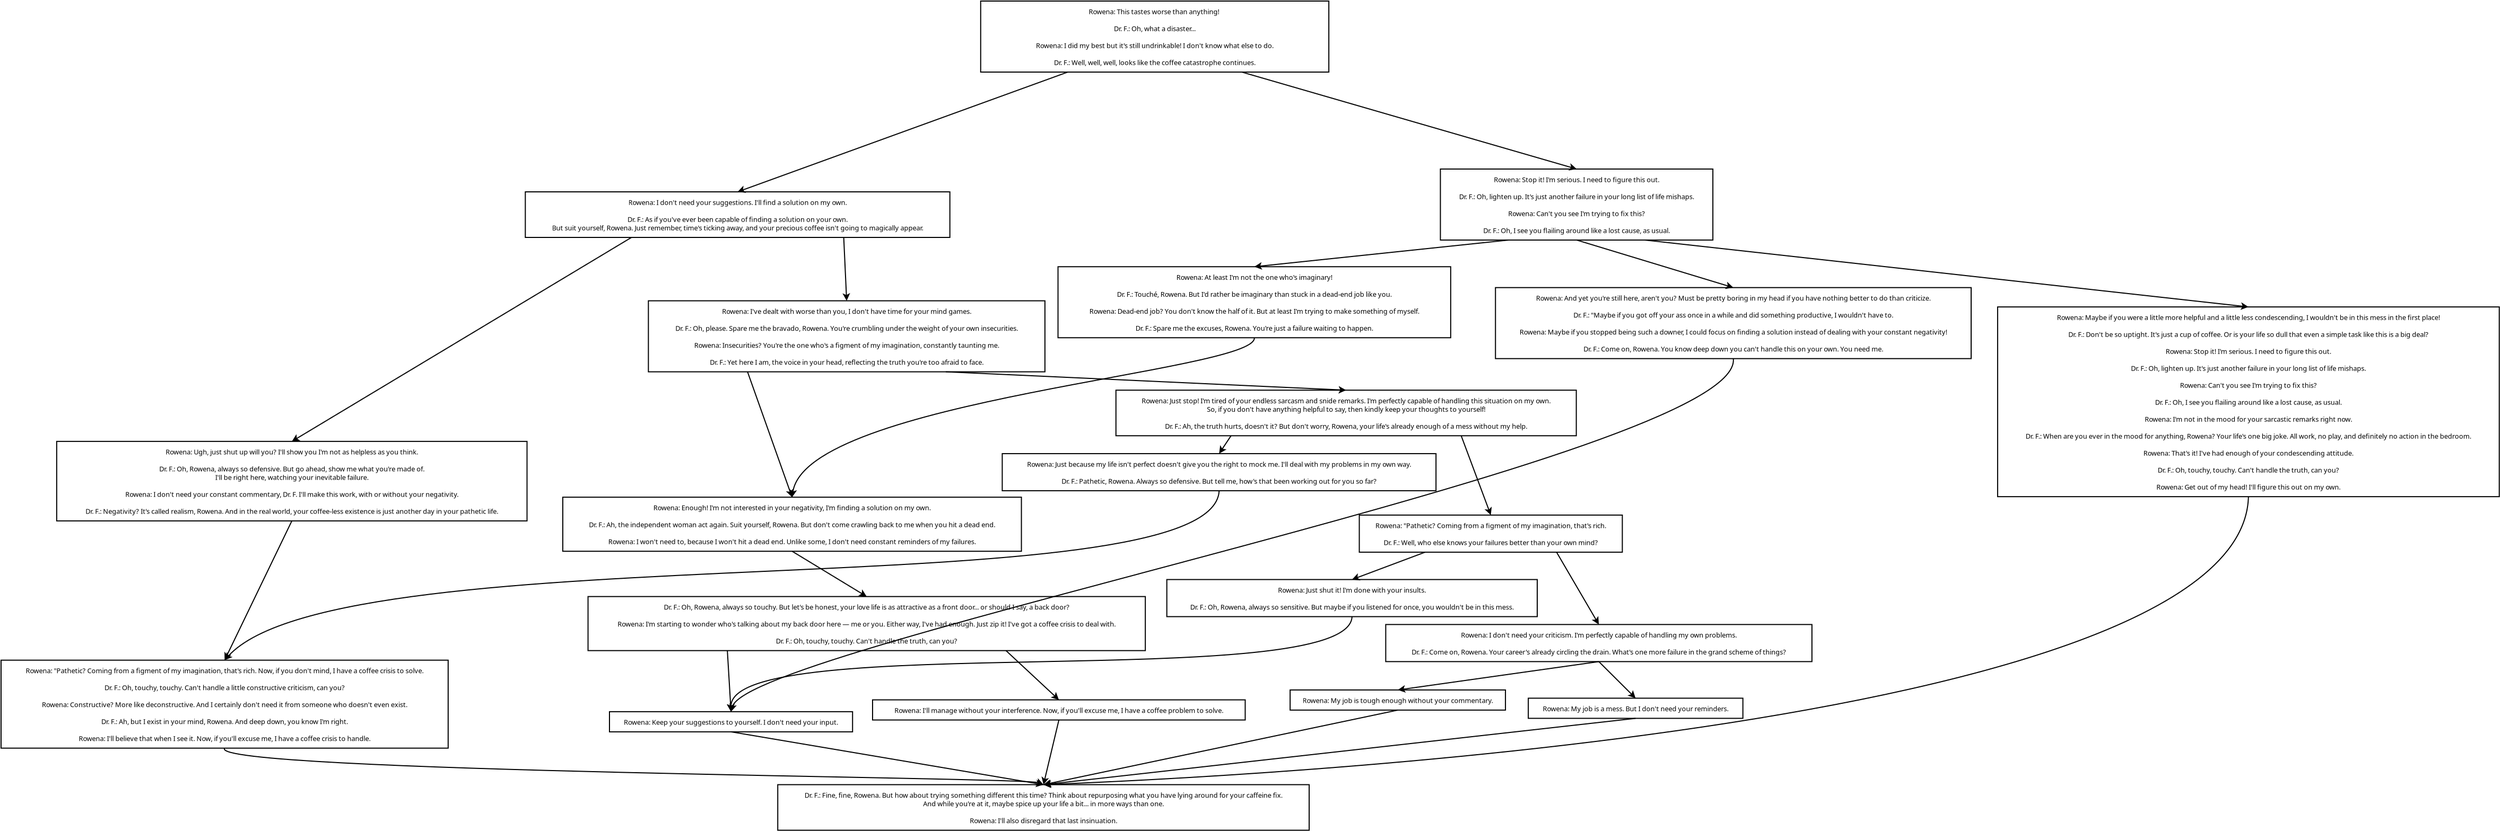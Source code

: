 <?xml version="1.0" encoding="UTF-8"?>
<dia:diagram xmlns:dia="http://www.lysator.liu.se/~alla/dia/">
  <dia:layer name="Arrière-plan" visible="true" active="true">
    <dia:object type="Flowchart - Box" version="0" id="O0">
      <dia:attribute name="obj_pos">
        <dia:point val="47.241,-1.15"/>
      </dia:attribute>
      <dia:attribute name="obj_bb">
        <dia:rectangle val="47.191,-1.2;80.109,5.6"/>
      </dia:attribute>
      <dia:attribute name="elem_corner">
        <dia:point val="47.241,-1.15"/>
      </dia:attribute>
      <dia:attribute name="elem_width">
        <dia:real val="32.818"/>
      </dia:attribute>
      <dia:attribute name="elem_height">
        <dia:real val="6.7"/>
      </dia:attribute>
      <dia:attribute name="show_background">
        <dia:boolean val="true"/>
      </dia:attribute>
      <dia:attribute name="padding">
        <dia:real val="0.5"/>
      </dia:attribute>
      <dia:attribute name="text">
        <dia:composite type="text">
          <dia:attribute name="string">
            <dia:string>#Rowena: This tastes worse than anything!

Dr. F.: Oh, what a disaster...

Rowena: I did my best but it's still undrinkable! I don't know what else to do.

Dr. F.: Well, well, well, looks like the coffee catastrophe continues.#</dia:string>
          </dia:attribute>
          <dia:attribute name="font">
            <dia:font family="sans" style="0" name="Helvetica"/>
          </dia:attribute>
          <dia:attribute name="height">
            <dia:real val="0.8"/>
          </dia:attribute>
          <dia:attribute name="pos">
            <dia:point val="63.65,-0.005"/>
          </dia:attribute>
          <dia:attribute name="color">
            <dia:color val="#000000"/>
          </dia:attribute>
          <dia:attribute name="alignment">
            <dia:enum val="1"/>
          </dia:attribute>
        </dia:composite>
      </dia:attribute>
    </dia:object>
    <dia:object type="Flowchart - Box" version="0" id="O1">
      <dia:attribute name="obj_pos">
        <dia:point val="4.32,16.85"/>
      </dia:attribute>
      <dia:attribute name="obj_bb">
        <dia:rectangle val="4.27,16.8;44.388,21.2"/>
      </dia:attribute>
      <dia:attribute name="elem_corner">
        <dia:point val="4.32,16.85"/>
      </dia:attribute>
      <dia:attribute name="elem_width">
        <dia:real val="40.018"/>
      </dia:attribute>
      <dia:attribute name="elem_height">
        <dia:real val="4.3"/>
      </dia:attribute>
      <dia:attribute name="show_background">
        <dia:boolean val="true"/>
      </dia:attribute>
      <dia:attribute name="padding">
        <dia:real val="0.5"/>
      </dia:attribute>
      <dia:attribute name="text">
        <dia:composite type="text">
          <dia:attribute name="string">
            <dia:string>#Rowena: I don't need your suggestions. I'll find a solution on my own.

Dr. F.: As if you've ever been capable of finding a solution on your own.
But suit yourself, Rowena. Just remember, time's ticking away, and your precious coffee isn't going to magically appear.#</dia:string>
          </dia:attribute>
          <dia:attribute name="font">
            <dia:font family="sans" style="0" name="Helvetica"/>
          </dia:attribute>
          <dia:attribute name="height">
            <dia:real val="0.8"/>
          </dia:attribute>
          <dia:attribute name="pos">
            <dia:point val="24.329,17.995"/>
          </dia:attribute>
          <dia:attribute name="color">
            <dia:color val="#000000"/>
          </dia:attribute>
          <dia:attribute name="alignment">
            <dia:enum val="1"/>
          </dia:attribute>
        </dia:composite>
      </dia:attribute>
    </dia:object>
    <dia:object type="Flowchart - Box" version="0" id="O2">
      <dia:attribute name="obj_pos">
        <dia:point val="90.575,14.697"/>
      </dia:attribute>
      <dia:attribute name="obj_bb">
        <dia:rectangle val="90.525,14.647;116.308,21.447"/>
      </dia:attribute>
      <dia:attribute name="elem_corner">
        <dia:point val="90.575,14.697"/>
      </dia:attribute>
      <dia:attribute name="elem_width">
        <dia:real val="25.683"/>
      </dia:attribute>
      <dia:attribute name="elem_height">
        <dia:real val="6.7"/>
      </dia:attribute>
      <dia:attribute name="show_background">
        <dia:boolean val="true"/>
      </dia:attribute>
      <dia:attribute name="padding">
        <dia:real val="0.5"/>
      </dia:attribute>
      <dia:attribute name="text">
        <dia:composite type="text">
          <dia:attribute name="string">
            <dia:string>#Rowena: Stop it! I'm serious. I need to figure this out.

Dr. F.: Oh, lighten up. It's just another failure in your long list of life mishaps.

Rowena: Can't you see I'm trying to fix this?

Dr. F.: Oh, I see you flailing around like a lost cause, as usual.#</dia:string>
          </dia:attribute>
          <dia:attribute name="font">
            <dia:font family="sans" style="0" name="Helvetica"/>
          </dia:attribute>
          <dia:attribute name="height">
            <dia:real val="0.8"/>
          </dia:attribute>
          <dia:attribute name="pos">
            <dia:point val="103.417,15.842"/>
          </dia:attribute>
          <dia:attribute name="color">
            <dia:color val="#000000"/>
          </dia:attribute>
          <dia:attribute name="alignment">
            <dia:enum val="1"/>
          </dia:attribute>
        </dia:composite>
      </dia:attribute>
    </dia:object>
    <dia:object type="Standard - Line" version="0" id="O3">
      <dia:attribute name="obj_pos">
        <dia:point val="55.446,5.55"/>
      </dia:attribute>
      <dia:attribute name="obj_bb">
        <dia:rectangle val="24.224,5.486;55.51,16.985"/>
      </dia:attribute>
      <dia:attribute name="conn_endpoints">
        <dia:point val="55.446,5.55"/>
        <dia:point val="24.329,16.85"/>
      </dia:attribute>
      <dia:attribute name="numcp">
        <dia:int val="1"/>
      </dia:attribute>
      <dia:attribute name="end_arrow">
        <dia:enum val="22"/>
      </dia:attribute>
      <dia:attribute name="end_arrow_length">
        <dia:real val="0.5"/>
      </dia:attribute>
      <dia:attribute name="end_arrow_width">
        <dia:real val="0.5"/>
      </dia:attribute>
      <dia:connections>
        <dia:connection handle="0" to="O0" connection="12"/>
        <dia:connection handle="1" to="O1" connection="2"/>
      </dia:connections>
    </dia:object>
    <dia:object type="Standard - Line" version="0" id="O4">
      <dia:attribute name="obj_pos">
        <dia:point val="71.854,5.55"/>
      </dia:attribute>
      <dia:attribute name="obj_bb">
        <dia:rectangle val="71.793,5.488;103.524,14.874"/>
      </dia:attribute>
      <dia:attribute name="conn_endpoints">
        <dia:point val="71.854,5.55"/>
        <dia:point val="103.417,14.697"/>
      </dia:attribute>
      <dia:attribute name="numcp">
        <dia:int val="1"/>
      </dia:attribute>
      <dia:attribute name="end_arrow">
        <dia:enum val="22"/>
      </dia:attribute>
      <dia:attribute name="end_arrow_length">
        <dia:real val="0.5"/>
      </dia:attribute>
      <dia:attribute name="end_arrow_width">
        <dia:real val="0.5"/>
      </dia:attribute>
      <dia:connections>
        <dia:connection handle="0" to="O0" connection="14"/>
        <dia:connection handle="1" to="O2" connection="2"/>
      </dia:connections>
    </dia:object>
    <dia:object type="Flowchart - Box" version="0" id="O5">
      <dia:attribute name="obj_pos">
        <dia:point val="-39.853,40.393"/>
      </dia:attribute>
      <dia:attribute name="obj_bb">
        <dia:rectangle val="-39.903,40.343;4.53,47.943"/>
      </dia:attribute>
      <dia:attribute name="elem_corner">
        <dia:point val="-39.853,40.393"/>
      </dia:attribute>
      <dia:attribute name="elem_width">
        <dia:real val="44.333"/>
      </dia:attribute>
      <dia:attribute name="elem_height">
        <dia:real val="7.5"/>
      </dia:attribute>
      <dia:attribute name="show_background">
        <dia:boolean val="true"/>
      </dia:attribute>
      <dia:attribute name="padding">
        <dia:real val="0.5"/>
      </dia:attribute>
      <dia:attribute name="text">
        <dia:composite type="text">
          <dia:attribute name="string">
            <dia:string>#Rowena: Ugh, just shut up will you? I'll show you I'm not as helpless as you think.

Dr. F.: Oh, Rowena, always so defensive. But go ahead, show me what you're made of.
I'll be right here, watching your inevitable failure.

Rowena: I don't need your constant commentary, Dr. F. I'll make this work, with or without your negativity.

Dr. F.: Negativity? It's called realism, Rowena. And in the real world, your coffee-less existence is just another day in your pathetic life.#</dia:string>
          </dia:attribute>
          <dia:attribute name="font">
            <dia:font family="sans" style="0" name="Helvetica"/>
          </dia:attribute>
          <dia:attribute name="height">
            <dia:real val="0.8"/>
          </dia:attribute>
          <dia:attribute name="pos">
            <dia:point val="-17.687,41.538"/>
          </dia:attribute>
          <dia:attribute name="color">
            <dia:color val="#000000"/>
          </dia:attribute>
          <dia:attribute name="alignment">
            <dia:enum val="1"/>
          </dia:attribute>
        </dia:composite>
      </dia:attribute>
    </dia:object>
    <dia:object type="Flowchart - Box" version="0" id="O6">
      <dia:attribute name="obj_pos">
        <dia:point val="15.921,27.128"/>
      </dia:attribute>
      <dia:attribute name="obj_bb">
        <dia:rectangle val="15.87,27.078;53.348,33.878"/>
      </dia:attribute>
      <dia:attribute name="elem_corner">
        <dia:point val="15.921,27.128"/>
      </dia:attribute>
      <dia:attribute name="elem_width">
        <dia:real val="37.377"/>
      </dia:attribute>
      <dia:attribute name="elem_height">
        <dia:real val="6.7"/>
      </dia:attribute>
      <dia:attribute name="show_background">
        <dia:boolean val="true"/>
      </dia:attribute>
      <dia:attribute name="padding">
        <dia:real val="0.5"/>
      </dia:attribute>
      <dia:attribute name="text">
        <dia:composite type="text">
          <dia:attribute name="string">
            <dia:string>#Rowena: I've dealt with worse than you, I don't have time for your mind games.

Dr. F.: Oh, please. Spare me the bravado, Rowena. You're crumbling under the weight of your own insecurities.

Rowena: Insecurities? You're the one who's a figment of my imagination, constantly taunting me.

Dr. F.: Yet here I am, the voice in your head, reflecting the truth you're too afraid to face.#</dia:string>
          </dia:attribute>
          <dia:attribute name="font">
            <dia:font family="sans" style="0" name="Helvetica"/>
          </dia:attribute>
          <dia:attribute name="height">
            <dia:real val="0.8"/>
          </dia:attribute>
          <dia:attribute name="pos">
            <dia:point val="34.609,28.273"/>
          </dia:attribute>
          <dia:attribute name="color">
            <dia:color val="#000000"/>
          </dia:attribute>
          <dia:attribute name="alignment">
            <dia:enum val="1"/>
          </dia:attribute>
        </dia:composite>
      </dia:attribute>
    </dia:object>
    <dia:object type="Standard - Line" version="0" id="O7">
      <dia:attribute name="obj_pos">
        <dia:point val="14.324,21.15"/>
      </dia:attribute>
      <dia:attribute name="obj_bb">
        <dia:rectangle val="-17.782,21.081;14.393,40.462"/>
      </dia:attribute>
      <dia:attribute name="conn_endpoints">
        <dia:point val="14.324,21.15"/>
        <dia:point val="-17.687,40.393"/>
      </dia:attribute>
      <dia:attribute name="numcp">
        <dia:int val="1"/>
      </dia:attribute>
      <dia:attribute name="end_arrow">
        <dia:enum val="22"/>
      </dia:attribute>
      <dia:attribute name="end_arrow_length">
        <dia:real val="0.5"/>
      </dia:attribute>
      <dia:attribute name="end_arrow_width">
        <dia:real val="0.5"/>
      </dia:attribute>
      <dia:connections>
        <dia:connection handle="0" to="O1" connection="12"/>
        <dia:connection handle="1" to="O5" connection="2"/>
      </dia:connections>
    </dia:object>
    <dia:object type="Standard - Line" version="0" id="O8">
      <dia:attribute name="obj_pos">
        <dia:point val="34.333,21.15"/>
      </dia:attribute>
      <dia:attribute name="obj_bb">
        <dia:rectangle val="34.22,21.098;34.942,27.239"/>
      </dia:attribute>
      <dia:attribute name="conn_endpoints">
        <dia:point val="34.333,21.15"/>
        <dia:point val="34.609,27.128"/>
      </dia:attribute>
      <dia:attribute name="numcp">
        <dia:int val="1"/>
      </dia:attribute>
      <dia:attribute name="end_arrow">
        <dia:enum val="22"/>
      </dia:attribute>
      <dia:attribute name="end_arrow_length">
        <dia:real val="0.5"/>
      </dia:attribute>
      <dia:attribute name="end_arrow_width">
        <dia:real val="0.5"/>
      </dia:attribute>
      <dia:connections>
        <dia:connection handle="0" to="O1" connection="14"/>
        <dia:connection handle="1" to="O6" connection="2"/>
      </dia:connections>
    </dia:object>
    <dia:object type="Standard - Line" version="0" id="O9">
      <dia:attribute name="obj_pos">
        <dia:point val="-17.687,47.893"/>
      </dia:attribute>
      <dia:attribute name="obj_bb">
        <dia:rectangle val="-24.104,47.826;-17.62,61.134"/>
      </dia:attribute>
      <dia:attribute name="conn_endpoints">
        <dia:point val="-17.687,47.893"/>
        <dia:point val="-24.026,61.033"/>
      </dia:attribute>
      <dia:attribute name="numcp">
        <dia:int val="1"/>
      </dia:attribute>
      <dia:attribute name="end_arrow">
        <dia:enum val="22"/>
      </dia:attribute>
      <dia:attribute name="end_arrow_length">
        <dia:real val="0.5"/>
      </dia:attribute>
      <dia:attribute name="end_arrow_width">
        <dia:real val="0.5"/>
      </dia:attribute>
      <dia:connections>
        <dia:connection handle="0" to="O5" connection="13"/>
        <dia:connection handle="1" to="O11" connection="2"/>
      </dia:connections>
    </dia:object>
    <dia:object type="Flowchart - Box" version="0" id="O10">
      <dia:attribute name="obj_pos">
        <dia:point val="28.115,72.778"/>
      </dia:attribute>
      <dia:attribute name="obj_bb">
        <dia:rectangle val="28.065,72.728;78.255,77.129"/>
      </dia:attribute>
      <dia:attribute name="elem_corner">
        <dia:point val="28.115,72.778"/>
      </dia:attribute>
      <dia:attribute name="elem_width">
        <dia:real val="50.09"/>
      </dia:attribute>
      <dia:attribute name="elem_height">
        <dia:real val="4.3"/>
      </dia:attribute>
      <dia:attribute name="show_background">
        <dia:boolean val="true"/>
      </dia:attribute>
      <dia:attribute name="padding">
        <dia:real val="0.5"/>
      </dia:attribute>
      <dia:attribute name="text">
        <dia:composite type="text">
          <dia:attribute name="string">
            <dia:string>#Dr. F.: Fine, fine, Rowena. But how about trying something different this time? Think about repurposing what you have lying around for your caffeine fix.
And while you're at it, maybe spice up your life a bit... in more ways than one.

Rowena: I'll also disregard that last insinuation.#</dia:string>
          </dia:attribute>
          <dia:attribute name="font">
            <dia:font family="sans" style="0" name="Helvetica"/>
          </dia:attribute>
          <dia:attribute name="height">
            <dia:real val="0.8"/>
          </dia:attribute>
          <dia:attribute name="pos">
            <dia:point val="53.16,73.924"/>
          </dia:attribute>
          <dia:attribute name="color">
            <dia:color val="#000000"/>
          </dia:attribute>
          <dia:attribute name="alignment">
            <dia:enum val="1"/>
          </dia:attribute>
        </dia:composite>
      </dia:attribute>
    </dia:object>
    <dia:object type="Flowchart - Box" version="0" id="O11">
      <dia:attribute name="obj_pos">
        <dia:point val="-45.097,61.033"/>
      </dia:attribute>
      <dia:attribute name="obj_bb">
        <dia:rectangle val="-45.147,60.983;-2.905,69.383"/>
      </dia:attribute>
      <dia:attribute name="elem_corner">
        <dia:point val="-45.097,61.033"/>
      </dia:attribute>
      <dia:attribute name="elem_width">
        <dia:real val="42.143"/>
      </dia:attribute>
      <dia:attribute name="elem_height">
        <dia:real val="8.3"/>
      </dia:attribute>
      <dia:attribute name="show_background">
        <dia:boolean val="true"/>
      </dia:attribute>
      <dia:attribute name="padding">
        <dia:real val="0.5"/>
      </dia:attribute>
      <dia:attribute name="text">
        <dia:composite type="text">
          <dia:attribute name="string">
            <dia:string>#Rowena: "Pathetic? Coming from a figment of my imagination, that's rich. Now, if you don't mind, I have a coffee crisis to solve.

Dr. F.: Oh, touchy, touchy. Can't handle a little constructive criticism, can you?

Rowena: Constructive? More like deconstructive. And I certainly don't need it from someone who doesn't even exist.

Dr. F.: Ah, but I exist in your mind, Rowena. And deep down, you know I'm right.

Rowena: I'll believe that when I see it. Now, if you'll excuse me, I have a coffee crisis to handle.#</dia:string>
          </dia:attribute>
          <dia:attribute name="font">
            <dia:font family="sans" style="0" name="Helvetica"/>
          </dia:attribute>
          <dia:attribute name="height">
            <dia:real val="0.8"/>
          </dia:attribute>
          <dia:attribute name="pos">
            <dia:point val="-24.026,62.178"/>
          </dia:attribute>
          <dia:attribute name="color">
            <dia:color val="#000000"/>
          </dia:attribute>
          <dia:attribute name="alignment">
            <dia:enum val="1"/>
          </dia:attribute>
        </dia:composite>
      </dia:attribute>
    </dia:object>
    <dia:object type="Flowchart - Box" version="0" id="O12">
      <dia:attribute name="obj_pos">
        <dia:point val="7.851,45.658"/>
      </dia:attribute>
      <dia:attribute name="obj_bb">
        <dia:rectangle val="7.801,45.608;51.131,50.808"/>
      </dia:attribute>
      <dia:attribute name="elem_corner">
        <dia:point val="7.851,45.658"/>
      </dia:attribute>
      <dia:attribute name="elem_width">
        <dia:real val="43.23"/>
      </dia:attribute>
      <dia:attribute name="elem_height">
        <dia:real val="5.1"/>
      </dia:attribute>
      <dia:attribute name="show_background">
        <dia:boolean val="true"/>
      </dia:attribute>
      <dia:attribute name="padding">
        <dia:real val="0.5"/>
      </dia:attribute>
      <dia:attribute name="text">
        <dia:composite type="text">
          <dia:attribute name="string">
            <dia:string>#Rowena: Enough! I'm not interested in your negativity, I'm finding a solution on my own.

Dr. F.: Ah, the independent woman act again. Suit yourself, Rowena. But don't come crawling back to me when you hit a dead end.

Rowena: I won't need to, because I won't hit a dead end. Unlike some, I don't need constant reminders of my failures.#</dia:string>
          </dia:attribute>
          <dia:attribute name="font">
            <dia:font family="sans" style="0" name="Helvetica"/>
          </dia:attribute>
          <dia:attribute name="height">
            <dia:real val="0.8"/>
          </dia:attribute>
          <dia:attribute name="pos">
            <dia:point val="29.466,46.803"/>
          </dia:attribute>
          <dia:attribute name="color">
            <dia:color val="#000000"/>
          </dia:attribute>
          <dia:attribute name="alignment">
            <dia:enum val="1"/>
          </dia:attribute>
        </dia:composite>
      </dia:attribute>
    </dia:object>
    <dia:object type="Standard - Line" version="0" id="O13">
      <dia:attribute name="obj_pos">
        <dia:point val="25.265,33.828"/>
      </dia:attribute>
      <dia:attribute name="obj_bb">
        <dia:rectangle val="25.201,33.764;29.605,45.764"/>
      </dia:attribute>
      <dia:attribute name="conn_endpoints">
        <dia:point val="25.265,33.828"/>
        <dia:point val="29.466,45.658"/>
      </dia:attribute>
      <dia:attribute name="numcp">
        <dia:int val="1"/>
      </dia:attribute>
      <dia:attribute name="end_arrow">
        <dia:enum val="22"/>
      </dia:attribute>
      <dia:attribute name="end_arrow_length">
        <dia:real val="0.5"/>
      </dia:attribute>
      <dia:attribute name="end_arrow_width">
        <dia:real val="0.5"/>
      </dia:attribute>
      <dia:connections>
        <dia:connection handle="0" to="O6" connection="12"/>
        <dia:connection handle="1" to="O12" connection="2"/>
      </dia:connections>
    </dia:object>
    <dia:object type="Flowchart - Box" version="0" id="O14">
      <dia:attribute name="obj_pos">
        <dia:point val="59.992,35.561"/>
      </dia:attribute>
      <dia:attribute name="obj_bb">
        <dia:rectangle val="59.942,35.511;103.435,39.911"/>
      </dia:attribute>
      <dia:attribute name="elem_corner">
        <dia:point val="59.992,35.561"/>
      </dia:attribute>
      <dia:attribute name="elem_width">
        <dia:real val="43.393"/>
      </dia:attribute>
      <dia:attribute name="elem_height">
        <dia:real val="4.3"/>
      </dia:attribute>
      <dia:attribute name="show_background">
        <dia:boolean val="true"/>
      </dia:attribute>
      <dia:attribute name="padding">
        <dia:real val="0.5"/>
      </dia:attribute>
      <dia:attribute name="text">
        <dia:composite type="text">
          <dia:attribute name="string">
            <dia:string>#Rowena: Just stop! I'm tired of your endless sarcasm and snide remarks. I'm perfectly capable of handling this situation on my own.
So, if you don't have anything helpful to say, then kindly keep your thoughts to yourself!

Dr. F.: Ah, the truth hurts, doesn't it? But don't worry, Rowena, your life's already enough of a mess without my help.#</dia:string>
          </dia:attribute>
          <dia:attribute name="font">
            <dia:font family="sans" style="0" name="Helvetica"/>
          </dia:attribute>
          <dia:attribute name="height">
            <dia:real val="0.8"/>
          </dia:attribute>
          <dia:attribute name="pos">
            <dia:point val="81.688,36.706"/>
          </dia:attribute>
          <dia:attribute name="color">
            <dia:color val="#000000"/>
          </dia:attribute>
          <dia:attribute name="alignment">
            <dia:enum val="1"/>
          </dia:attribute>
        </dia:composite>
      </dia:attribute>
    </dia:object>
    <dia:object type="Flowchart - Box" version="0" id="O15">
      <dia:attribute name="obj_pos">
        <dia:point val="10.231,55.031"/>
      </dia:attribute>
      <dia:attribute name="obj_bb">
        <dia:rectangle val="10.181,54.981;62.811,60.181"/>
      </dia:attribute>
      <dia:attribute name="elem_corner">
        <dia:point val="10.231,55.031"/>
      </dia:attribute>
      <dia:attribute name="elem_width">
        <dia:real val="52.53"/>
      </dia:attribute>
      <dia:attribute name="elem_height">
        <dia:real val="5.1"/>
      </dia:attribute>
      <dia:attribute name="show_background">
        <dia:boolean val="true"/>
      </dia:attribute>
      <dia:attribute name="padding">
        <dia:real val="0.5"/>
      </dia:attribute>
      <dia:attribute name="text">
        <dia:composite type="text">
          <dia:attribute name="string">
            <dia:string>#Dr. F.: Oh, Rowena, always so touchy. But let's be honest, your love life is as attractive as a front door... or should I say, a back door?

Rowena: I'm starting to wonder who's talking about my back door here — me or you. Either way, I've had enough. Just zip it! I've got a coffee crisis to deal with.

Dr. F.: Oh, touchy, touchy. Can't handle the truth, can you?#</dia:string>
          </dia:attribute>
          <dia:attribute name="font">
            <dia:font family="sans" style="0" name="Helvetica"/>
          </dia:attribute>
          <dia:attribute name="height">
            <dia:real val="0.8"/>
          </dia:attribute>
          <dia:attribute name="pos">
            <dia:point val="36.496,56.176"/>
          </dia:attribute>
          <dia:attribute name="color">
            <dia:color val="#000000"/>
          </dia:attribute>
          <dia:attribute name="alignment">
            <dia:enum val="1"/>
          </dia:attribute>
        </dia:composite>
      </dia:attribute>
    </dia:object>
    <dia:object type="Standard - Line" version="0" id="O16">
      <dia:attribute name="obj_pos">
        <dia:point val="29.466,50.758"/>
      </dia:attribute>
      <dia:attribute name="obj_bb">
        <dia:rectangle val="29.398,50.69;36.591,55.099"/>
      </dia:attribute>
      <dia:attribute name="conn_endpoints">
        <dia:point val="29.466,50.758"/>
        <dia:point val="36.496,55.031"/>
      </dia:attribute>
      <dia:attribute name="numcp">
        <dia:int val="1"/>
      </dia:attribute>
      <dia:attribute name="end_arrow">
        <dia:enum val="22"/>
      </dia:attribute>
      <dia:attribute name="end_arrow_length">
        <dia:real val="0.5"/>
      </dia:attribute>
      <dia:attribute name="end_arrow_width">
        <dia:real val="0.5"/>
      </dia:attribute>
      <dia:connections>
        <dia:connection handle="0" to="O12" connection="13"/>
        <dia:connection handle="1" to="O15" connection="2"/>
      </dia:connections>
    </dia:object>
    <dia:object type="Flowchart - Box" version="0" id="O17">
      <dia:attribute name="obj_pos">
        <dia:point val="12.252,65.894"/>
      </dia:attribute>
      <dia:attribute name="obj_bb">
        <dia:rectangle val="12.202,65.844;35.215,67.844"/>
      </dia:attribute>
      <dia:attribute name="elem_corner">
        <dia:point val="12.252,65.894"/>
      </dia:attribute>
      <dia:attribute name="elem_width">
        <dia:real val="22.913"/>
      </dia:attribute>
      <dia:attribute name="elem_height">
        <dia:real val="1.9"/>
      </dia:attribute>
      <dia:attribute name="show_background">
        <dia:boolean val="true"/>
      </dia:attribute>
      <dia:attribute name="padding">
        <dia:real val="0.5"/>
      </dia:attribute>
      <dia:attribute name="text">
        <dia:composite type="text">
          <dia:attribute name="string">
            <dia:string>#Rowena: Keep your suggestions to yourself. I don't need your input.#</dia:string>
          </dia:attribute>
          <dia:attribute name="font">
            <dia:font family="sans" style="0" name="Helvetica"/>
          </dia:attribute>
          <dia:attribute name="height">
            <dia:real val="0.8"/>
          </dia:attribute>
          <dia:attribute name="pos">
            <dia:point val="23.709,67.039"/>
          </dia:attribute>
          <dia:attribute name="color">
            <dia:color val="#000000"/>
          </dia:attribute>
          <dia:attribute name="alignment">
            <dia:enum val="1"/>
          </dia:attribute>
        </dia:composite>
      </dia:attribute>
    </dia:object>
    <dia:object type="Standard - Line" version="0" id="O18">
      <dia:attribute name="obj_pos">
        <dia:point val="23.363,60.131"/>
      </dia:attribute>
      <dia:attribute name="obj_bb">
        <dia:rectangle val="23.31,60.078;24.033,66.005"/>
      </dia:attribute>
      <dia:attribute name="conn_endpoints">
        <dia:point val="23.363,60.131"/>
        <dia:point val="23.709,65.894"/>
      </dia:attribute>
      <dia:attribute name="numcp">
        <dia:int val="1"/>
      </dia:attribute>
      <dia:attribute name="end_arrow">
        <dia:enum val="22"/>
      </dia:attribute>
      <dia:attribute name="end_arrow_length">
        <dia:real val="0.5"/>
      </dia:attribute>
      <dia:attribute name="end_arrow_width">
        <dia:real val="0.5"/>
      </dia:attribute>
      <dia:connections>
        <dia:connection handle="0" to="O15" connection="12"/>
        <dia:connection handle="1" to="O17" connection="2"/>
      </dia:connections>
    </dia:object>
    <dia:object type="Standard - Line" version="0" id="O19">
      <dia:attribute name="obj_pos">
        <dia:point val="23.709,67.794"/>
      </dia:attribute>
      <dia:attribute name="obj_bb">
        <dia:rectangle val="23.651,67.736;53.27,73.033"/>
      </dia:attribute>
      <dia:attribute name="conn_endpoints">
        <dia:point val="23.709,67.794"/>
        <dia:point val="53.16,72.778"/>
      </dia:attribute>
      <dia:attribute name="numcp">
        <dia:int val="1"/>
      </dia:attribute>
      <dia:attribute name="end_arrow">
        <dia:enum val="22"/>
      </dia:attribute>
      <dia:attribute name="end_arrow_length">
        <dia:real val="0.5"/>
      </dia:attribute>
      <dia:attribute name="end_arrow_width">
        <dia:real val="0.5"/>
      </dia:attribute>
      <dia:connections>
        <dia:connection handle="0" to="O17" connection="13"/>
        <dia:connection handle="1" to="O10" connection="2"/>
      </dia:connections>
    </dia:object>
    <dia:object type="Flowchart - Box" version="0" id="O20">
      <dia:attribute name="obj_pos">
        <dia:point val="37.051,64.777"/>
      </dia:attribute>
      <dia:attribute name="obj_bb">
        <dia:rectangle val="37.002,64.727;72.227,66.727"/>
      </dia:attribute>
      <dia:attribute name="elem_corner">
        <dia:point val="37.051,64.777"/>
      </dia:attribute>
      <dia:attribute name="elem_width">
        <dia:real val="35.125"/>
      </dia:attribute>
      <dia:attribute name="elem_height">
        <dia:real val="1.9"/>
      </dia:attribute>
      <dia:attribute name="show_background">
        <dia:boolean val="true"/>
      </dia:attribute>
      <dia:attribute name="padding">
        <dia:real val="0.5"/>
      </dia:attribute>
      <dia:attribute name="text">
        <dia:composite type="text">
          <dia:attribute name="string">
            <dia:string>#Rowena: I'll manage without your interference. Now, if you'll excuse me, I have a coffee problem to solve.#</dia:string>
          </dia:attribute>
          <dia:attribute name="font">
            <dia:font family="sans" style="0" name="Helvetica"/>
          </dia:attribute>
          <dia:attribute name="height">
            <dia:real val="0.8"/>
          </dia:attribute>
          <dia:attribute name="pos">
            <dia:point val="54.614,65.922"/>
          </dia:attribute>
          <dia:attribute name="color">
            <dia:color val="#000000"/>
          </dia:attribute>
          <dia:attribute name="alignment">
            <dia:enum val="1"/>
          </dia:attribute>
        </dia:composite>
      </dia:attribute>
    </dia:object>
    <dia:object type="Standard - Line" version="0" id="O21">
      <dia:attribute name="obj_pos">
        <dia:point val="49.628,60.131"/>
      </dia:attribute>
      <dia:attribute name="obj_bb">
        <dia:rectangle val="49.557,60.06;54.696,64.854"/>
      </dia:attribute>
      <dia:attribute name="conn_endpoints">
        <dia:point val="49.628,60.131"/>
        <dia:point val="54.614,64.777"/>
      </dia:attribute>
      <dia:attribute name="numcp">
        <dia:int val="1"/>
      </dia:attribute>
      <dia:attribute name="end_arrow">
        <dia:enum val="22"/>
      </dia:attribute>
      <dia:attribute name="end_arrow_length">
        <dia:real val="0.5"/>
      </dia:attribute>
      <dia:attribute name="end_arrow_width">
        <dia:real val="0.5"/>
      </dia:attribute>
      <dia:connections>
        <dia:connection handle="0" to="O15" connection="14"/>
        <dia:connection handle="1" to="O20" connection="2"/>
      </dia:connections>
    </dia:object>
    <dia:object type="Standard - Line" version="0" id="O22">
      <dia:attribute name="obj_pos">
        <dia:point val="54.614,66.677"/>
      </dia:attribute>
      <dia:attribute name="obj_bb">
        <dia:rectangle val="52.95,66.617;54.674,72.887"/>
      </dia:attribute>
      <dia:attribute name="conn_endpoints">
        <dia:point val="54.614,66.677"/>
        <dia:point val="53.16,72.778"/>
      </dia:attribute>
      <dia:attribute name="numcp">
        <dia:int val="1"/>
      </dia:attribute>
      <dia:attribute name="end_arrow">
        <dia:enum val="22"/>
      </dia:attribute>
      <dia:attribute name="end_arrow_length">
        <dia:real val="0.5"/>
      </dia:attribute>
      <dia:attribute name="end_arrow_width">
        <dia:real val="0.5"/>
      </dia:attribute>
      <dia:connections>
        <dia:connection handle="0" to="O20" connection="13"/>
        <dia:connection handle="1" to="O10" connection="2"/>
      </dia:connections>
    </dia:object>
    <dia:object type="Standard - Line" version="0" id="O23">
      <dia:attribute name="obj_pos">
        <dia:point val="43.954,33.828"/>
      </dia:attribute>
      <dia:attribute name="obj_bb">
        <dia:rectangle val="43.901,33.775;81.8,35.894"/>
      </dia:attribute>
      <dia:attribute name="conn_endpoints">
        <dia:point val="43.954,33.828"/>
        <dia:point val="81.688,35.561"/>
      </dia:attribute>
      <dia:attribute name="numcp">
        <dia:int val="1"/>
      </dia:attribute>
      <dia:attribute name="end_arrow">
        <dia:enum val="22"/>
      </dia:attribute>
      <dia:attribute name="end_arrow_length">
        <dia:real val="0.5"/>
      </dia:attribute>
      <dia:attribute name="end_arrow_width">
        <dia:real val="0.5"/>
      </dia:attribute>
      <dia:connections>
        <dia:connection handle="0" to="O6" connection="14"/>
        <dia:connection handle="1" to="O14" connection="2"/>
      </dia:connections>
    </dia:object>
    <dia:object type="Flowchart - Box" version="0" id="O24">
      <dia:attribute name="obj_pos">
        <dia:point val="49.275,41.547"/>
      </dia:attribute>
      <dia:attribute name="obj_bb">
        <dia:rectangle val="49.225,41.497;90.21,45.097"/>
      </dia:attribute>
      <dia:attribute name="elem_corner">
        <dia:point val="49.275,41.547"/>
      </dia:attribute>
      <dia:attribute name="elem_width">
        <dia:real val="40.885"/>
      </dia:attribute>
      <dia:attribute name="elem_height">
        <dia:real val="3.5"/>
      </dia:attribute>
      <dia:attribute name="show_background">
        <dia:boolean val="true"/>
      </dia:attribute>
      <dia:attribute name="padding">
        <dia:real val="0.5"/>
      </dia:attribute>
      <dia:attribute name="text">
        <dia:composite type="text">
          <dia:attribute name="string">
            <dia:string>#Rowena: Just because my life isn't perfect doesn't give you the right to mock me. I'll deal with my problems in my own way.

Dr. F.: Pathetic, Rowena. Always so defensive. But tell me, how's that been working out for you so far?#</dia:string>
          </dia:attribute>
          <dia:attribute name="font">
            <dia:font family="sans" style="0" name="Helvetica"/>
          </dia:attribute>
          <dia:attribute name="height">
            <dia:real val="0.8"/>
          </dia:attribute>
          <dia:attribute name="pos">
            <dia:point val="69.718,42.692"/>
          </dia:attribute>
          <dia:attribute name="color">
            <dia:color val="#000000"/>
          </dia:attribute>
          <dia:attribute name="alignment">
            <dia:enum val="1"/>
          </dia:attribute>
        </dia:composite>
      </dia:attribute>
    </dia:object>
    <dia:object type="Standard - Line" version="0" id="O25">
      <dia:attribute name="obj_pos">
        <dia:point val="70.84,39.861"/>
      </dia:attribute>
      <dia:attribute name="obj_bb">
        <dia:rectangle val="69.648,39.792;70.909,41.64"/>
      </dia:attribute>
      <dia:attribute name="conn_endpoints">
        <dia:point val="70.84,39.861"/>
        <dia:point val="69.718,41.547"/>
      </dia:attribute>
      <dia:attribute name="numcp">
        <dia:int val="1"/>
      </dia:attribute>
      <dia:attribute name="end_arrow">
        <dia:enum val="22"/>
      </dia:attribute>
      <dia:attribute name="end_arrow_length">
        <dia:real val="0.5"/>
      </dia:attribute>
      <dia:attribute name="end_arrow_width">
        <dia:real val="0.5"/>
      </dia:attribute>
      <dia:connections>
        <dia:connection handle="0" to="O14" connection="12"/>
        <dia:connection handle="1" to="O24" connection="2"/>
      </dia:connections>
    </dia:object>
    <dia:object type="Standard - BezierLine" version="0" id="O26">
      <dia:attribute name="obj_pos">
        <dia:point val="69.718,45.047"/>
      </dia:attribute>
      <dia:attribute name="obj_bb">
        <dia:rectangle val="-24.026,44.995;69.77,61.033"/>
      </dia:attribute>
      <dia:attribute name="bez_points">
        <dia:point val="69.718,45.047"/>
        <dia:point val="69.225,56.373"/>
        <dia:point val="-13.005,48.793"/>
        <dia:point val="-24.026,61.033"/>
      </dia:attribute>
      <dia:attribute name="corner_types">
        <dia:enum val="0"/>
        <dia:enum val="0"/>
      </dia:attribute>
      <dia:attribute name="end_arrow">
        <dia:enum val="22"/>
      </dia:attribute>
      <dia:attribute name="end_arrow_length">
        <dia:real val="0.5"/>
      </dia:attribute>
      <dia:attribute name="end_arrow_width">
        <dia:real val="0.5"/>
      </dia:attribute>
      <dia:connections>
        <dia:connection handle="0" to="O24" connection="13"/>
        <dia:connection handle="3" to="O11" connection="2"/>
      </dia:connections>
    </dia:object>
    <dia:object type="Flowchart - Box" version="0" id="O27">
      <dia:attribute name="obj_pos">
        <dia:point val="82.931,47.345"/>
      </dia:attribute>
      <dia:attribute name="obj_bb">
        <dia:rectangle val="82.881,47.295;107.773,50.895"/>
      </dia:attribute>
      <dia:attribute name="elem_corner">
        <dia:point val="82.931,47.345"/>
      </dia:attribute>
      <dia:attribute name="elem_width">
        <dia:real val="24.793"/>
      </dia:attribute>
      <dia:attribute name="elem_height">
        <dia:real val="3.5"/>
      </dia:attribute>
      <dia:attribute name="show_background">
        <dia:boolean val="true"/>
      </dia:attribute>
      <dia:attribute name="padding">
        <dia:real val="0.5"/>
      </dia:attribute>
      <dia:attribute name="text">
        <dia:composite type="text">
          <dia:attribute name="string">
            <dia:string>#Rowena: "Pathetic? Coming from a figment of my imagination, that's rich.

Dr. F.: Well, who else knows your failures better than your own mind?#</dia:string>
          </dia:attribute>
          <dia:attribute name="font">
            <dia:font family="sans" style="0" name="Helvetica"/>
          </dia:attribute>
          <dia:attribute name="height">
            <dia:real val="0.8"/>
          </dia:attribute>
          <dia:attribute name="pos">
            <dia:point val="95.327,48.49"/>
          </dia:attribute>
          <dia:attribute name="color">
            <dia:color val="#000000"/>
          </dia:attribute>
          <dia:attribute name="alignment">
            <dia:enum val="1"/>
          </dia:attribute>
        </dia:composite>
      </dia:attribute>
    </dia:object>
    <dia:object type="Standard - Line" version="0" id="O28">
      <dia:attribute name="obj_pos">
        <dia:point val="92.536,39.861"/>
      </dia:attribute>
      <dia:attribute name="obj_bb">
        <dia:rectangle val="92.472,39.797;95.457,47.45"/>
      </dia:attribute>
      <dia:attribute name="conn_endpoints">
        <dia:point val="92.536,39.861"/>
        <dia:point val="95.327,47.345"/>
      </dia:attribute>
      <dia:attribute name="numcp">
        <dia:int val="1"/>
      </dia:attribute>
      <dia:attribute name="end_arrow">
        <dia:enum val="22"/>
      </dia:attribute>
      <dia:attribute name="end_arrow_length">
        <dia:real val="0.5"/>
      </dia:attribute>
      <dia:attribute name="end_arrow_width">
        <dia:real val="0.5"/>
      </dia:attribute>
      <dia:connections>
        <dia:connection handle="0" to="O14" connection="14"/>
        <dia:connection handle="1" to="O27" connection="2"/>
      </dia:connections>
    </dia:object>
    <dia:object type="Flowchart - Box" version="0" id="O29">
      <dia:attribute name="obj_pos">
        <dia:point val="64.788,53.426"/>
      </dia:attribute>
      <dia:attribute name="obj_bb">
        <dia:rectangle val="64.738,53.377;99.753,56.977"/>
      </dia:attribute>
      <dia:attribute name="elem_corner">
        <dia:point val="64.788,53.426"/>
      </dia:attribute>
      <dia:attribute name="elem_width">
        <dia:real val="34.915"/>
      </dia:attribute>
      <dia:attribute name="elem_height">
        <dia:real val="3.5"/>
      </dia:attribute>
      <dia:attribute name="show_background">
        <dia:boolean val="true"/>
      </dia:attribute>
      <dia:attribute name="padding">
        <dia:real val="0.5"/>
      </dia:attribute>
      <dia:attribute name="text">
        <dia:composite type="text">
          <dia:attribute name="string">
            <dia:string>#Rowena: Just shut it! I'm done with your insults.

Dr. F.: Oh, Rowena, always so sensitive. But maybe if you listened for once, you wouldn't be in this mess.#</dia:string>
          </dia:attribute>
          <dia:attribute name="font">
            <dia:font family="sans" style="0" name="Helvetica"/>
          </dia:attribute>
          <dia:attribute name="height">
            <dia:real val="0.8"/>
          </dia:attribute>
          <dia:attribute name="pos">
            <dia:point val="82.246,54.572"/>
          </dia:attribute>
          <dia:attribute name="color">
            <dia:color val="#000000"/>
          </dia:attribute>
          <dia:attribute name="alignment">
            <dia:enum val="1"/>
          </dia:attribute>
        </dia:composite>
      </dia:attribute>
    </dia:object>
    <dia:object type="Standard - Line" version="0" id="O30">
      <dia:attribute name="obj_pos">
        <dia:point val="89.129,50.845"/>
      </dia:attribute>
      <dia:attribute name="obj_bb">
        <dia:rectangle val="82.141,50.781;89.193,53.556"/>
      </dia:attribute>
      <dia:attribute name="conn_endpoints">
        <dia:point val="89.129,50.845"/>
        <dia:point val="82.246,53.426"/>
      </dia:attribute>
      <dia:attribute name="numcp">
        <dia:int val="1"/>
      </dia:attribute>
      <dia:attribute name="end_arrow">
        <dia:enum val="22"/>
      </dia:attribute>
      <dia:attribute name="end_arrow_length">
        <dia:real val="0.5"/>
      </dia:attribute>
      <dia:attribute name="end_arrow_width">
        <dia:real val="0.5"/>
      </dia:attribute>
      <dia:connections>
        <dia:connection handle="0" to="O27" connection="12"/>
        <dia:connection handle="1" to="O29" connection="2"/>
      </dia:connections>
    </dia:object>
    <dia:object type="Standard - BezierLine" version="0" id="O31">
      <dia:attribute name="obj_pos">
        <dia:point val="82.246,56.926"/>
      </dia:attribute>
      <dia:attribute name="obj_bb">
        <dia:rectangle val="23.338,56.874;82.297,65.894"/>
      </dia:attribute>
      <dia:attribute name="bez_points">
        <dia:point val="82.246,56.926"/>
        <dia:point val="81.953,64.222"/>
        <dia:point val="23.616,58.141"/>
        <dia:point val="23.709,65.894"/>
      </dia:attribute>
      <dia:attribute name="corner_types">
        <dia:enum val="0"/>
        <dia:enum val="0"/>
      </dia:attribute>
      <dia:attribute name="end_arrow">
        <dia:enum val="22"/>
      </dia:attribute>
      <dia:attribute name="end_arrow_length">
        <dia:real val="0.5"/>
      </dia:attribute>
      <dia:attribute name="end_arrow_width">
        <dia:real val="0.5"/>
      </dia:attribute>
      <dia:connections>
        <dia:connection handle="0" to="O29" connection="13"/>
        <dia:connection handle="3" to="O17" connection="2"/>
      </dia:connections>
    </dia:object>
    <dia:object type="Flowchart - Box" version="0" id="O32">
      <dia:attribute name="obj_pos">
        <dia:point val="85.423,57.669"/>
      </dia:attribute>
      <dia:attribute name="obj_bb">
        <dia:rectangle val="85.373,57.619;125.646,61.219"/>
      </dia:attribute>
      <dia:attribute name="elem_corner">
        <dia:point val="85.423,57.669"/>
      </dia:attribute>
      <dia:attribute name="elem_width">
        <dia:real val="40.173"/>
      </dia:attribute>
      <dia:attribute name="elem_height">
        <dia:real val="3.5"/>
      </dia:attribute>
      <dia:attribute name="show_background">
        <dia:boolean val="true"/>
      </dia:attribute>
      <dia:attribute name="padding">
        <dia:real val="0.5"/>
      </dia:attribute>
      <dia:attribute name="text">
        <dia:composite type="text">
          <dia:attribute name="string">
            <dia:string>#Rowena: I don't need your criticism. I'm perfectly capable of handling my own problems.

Dr. F.: Come on, Rowena. Your career's already circling the drain. What's one more failure in the grand scheme of things?#</dia:string>
          </dia:attribute>
          <dia:attribute name="font">
            <dia:font family="sans" style="0" name="Helvetica"/>
          </dia:attribute>
          <dia:attribute name="height">
            <dia:real val="0.8"/>
          </dia:attribute>
          <dia:attribute name="pos">
            <dia:point val="105.509,58.814"/>
          </dia:attribute>
          <dia:attribute name="color">
            <dia:color val="#000000"/>
          </dia:attribute>
          <dia:attribute name="alignment">
            <dia:enum val="1"/>
          </dia:attribute>
        </dia:composite>
      </dia:attribute>
    </dia:object>
    <dia:object type="Standard - Line" version="0" id="O33">
      <dia:attribute name="obj_pos">
        <dia:point val="101.525,50.845"/>
      </dia:attribute>
      <dia:attribute name="obj_bb">
        <dia:rectangle val="101.457,50.777;105.578,57.766"/>
      </dia:attribute>
      <dia:attribute name="conn_endpoints">
        <dia:point val="101.525,50.845"/>
        <dia:point val="105.509,57.669"/>
      </dia:attribute>
      <dia:attribute name="numcp">
        <dia:int val="1"/>
      </dia:attribute>
      <dia:attribute name="end_arrow">
        <dia:enum val="22"/>
      </dia:attribute>
      <dia:attribute name="end_arrow_length">
        <dia:real val="0.5"/>
      </dia:attribute>
      <dia:attribute name="end_arrow_width">
        <dia:real val="0.5"/>
      </dia:attribute>
      <dia:connections>
        <dia:connection handle="0" to="O27" connection="14"/>
        <dia:connection handle="1" to="O32" connection="2"/>
      </dia:connections>
    </dia:object>
    <dia:object type="Flowchart - Box" version="0" id="O34">
      <dia:attribute name="obj_pos">
        <dia:point val="76.41,63.843"/>
      </dia:attribute>
      <dia:attribute name="obj_bb">
        <dia:rectangle val="76.36,63.793;96.758,65.793"/>
      </dia:attribute>
      <dia:attribute name="elem_corner">
        <dia:point val="76.41,63.843"/>
      </dia:attribute>
      <dia:attribute name="elem_width">
        <dia:real val="20.297"/>
      </dia:attribute>
      <dia:attribute name="elem_height">
        <dia:real val="1.9"/>
      </dia:attribute>
      <dia:attribute name="show_background">
        <dia:boolean val="true"/>
      </dia:attribute>
      <dia:attribute name="padding">
        <dia:real val="0.5"/>
      </dia:attribute>
      <dia:attribute name="text">
        <dia:composite type="text">
          <dia:attribute name="string">
            <dia:string>#Rowena: My job is tough enough without your commentary.#</dia:string>
          </dia:attribute>
          <dia:attribute name="font">
            <dia:font family="sans" style="0" name="Helvetica"/>
          </dia:attribute>
          <dia:attribute name="height">
            <dia:real val="0.8"/>
          </dia:attribute>
          <dia:attribute name="pos">
            <dia:point val="86.559,64.988"/>
          </dia:attribute>
          <dia:attribute name="color">
            <dia:color val="#000000"/>
          </dia:attribute>
          <dia:attribute name="alignment">
            <dia:enum val="1"/>
          </dia:attribute>
        </dia:composite>
      </dia:attribute>
    </dia:object>
    <dia:object type="Flowchart - Box" version="0" id="O35">
      <dia:attribute name="obj_pos">
        <dia:point val="98.86,64.621"/>
      </dia:attribute>
      <dia:attribute name="obj_bb">
        <dia:rectangle val="98.81,64.571;119.138,66.571"/>
      </dia:attribute>
      <dia:attribute name="elem_corner">
        <dia:point val="98.86,64.621"/>
      </dia:attribute>
      <dia:attribute name="elem_width">
        <dia:real val="20.228"/>
      </dia:attribute>
      <dia:attribute name="elem_height">
        <dia:real val="1.9"/>
      </dia:attribute>
      <dia:attribute name="show_background">
        <dia:boolean val="true"/>
      </dia:attribute>
      <dia:attribute name="padding">
        <dia:real val="0.5"/>
      </dia:attribute>
      <dia:attribute name="text">
        <dia:composite type="text">
          <dia:attribute name="string">
            <dia:string>#Rowena: My job is a mess. But I don't need your reminders.#</dia:string>
          </dia:attribute>
          <dia:attribute name="font">
            <dia:font family="sans" style="0" name="Helvetica"/>
          </dia:attribute>
          <dia:attribute name="height">
            <dia:real val="0.8"/>
          </dia:attribute>
          <dia:attribute name="pos">
            <dia:point val="108.974,65.766"/>
          </dia:attribute>
          <dia:attribute name="color">
            <dia:color val="#000000"/>
          </dia:attribute>
          <dia:attribute name="alignment">
            <dia:enum val="1"/>
          </dia:attribute>
        </dia:composite>
      </dia:attribute>
    </dia:object>
    <dia:object type="Standard - Line" version="0" id="O36">
      <dia:attribute name="obj_pos">
        <dia:point val="105.509,61.169"/>
      </dia:attribute>
      <dia:attribute name="obj_bb">
        <dia:rectangle val="86.448,61.113;105.565,64.116"/>
      </dia:attribute>
      <dia:attribute name="conn_endpoints">
        <dia:point val="105.509,61.169"/>
        <dia:point val="86.559,63.843"/>
      </dia:attribute>
      <dia:attribute name="numcp">
        <dia:int val="1"/>
      </dia:attribute>
      <dia:attribute name="end_arrow">
        <dia:enum val="22"/>
      </dia:attribute>
      <dia:attribute name="end_arrow_length">
        <dia:real val="0.5"/>
      </dia:attribute>
      <dia:attribute name="end_arrow_width">
        <dia:real val="0.5"/>
      </dia:attribute>
      <dia:connections>
        <dia:connection handle="0" to="O32" connection="13"/>
        <dia:connection handle="1" to="O34" connection="2"/>
      </dia:connections>
    </dia:object>
    <dia:object type="Standard - Line" version="0" id="O37">
      <dia:attribute name="obj_pos">
        <dia:point val="105.509,61.169"/>
      </dia:attribute>
      <dia:attribute name="obj_bb">
        <dia:rectangle val="105.438,61.098;109.053,64.7"/>
      </dia:attribute>
      <dia:attribute name="conn_endpoints">
        <dia:point val="105.509,61.169"/>
        <dia:point val="108.974,64.621"/>
      </dia:attribute>
      <dia:attribute name="numcp">
        <dia:int val="1"/>
      </dia:attribute>
      <dia:attribute name="end_arrow">
        <dia:enum val="22"/>
      </dia:attribute>
      <dia:attribute name="end_arrow_length">
        <dia:real val="0.5"/>
      </dia:attribute>
      <dia:attribute name="end_arrow_width">
        <dia:real val="0.5"/>
      </dia:attribute>
      <dia:connections>
        <dia:connection handle="0" to="O32" connection="13"/>
        <dia:connection handle="1" to="O35" connection="2"/>
      </dia:connections>
    </dia:object>
    <dia:object type="Standard - Line" version="0" id="O38">
      <dia:attribute name="obj_pos">
        <dia:point val="86.559,65.743"/>
      </dia:attribute>
      <dia:attribute name="obj_bb">
        <dia:rectangle val="53.05,65.684;86.618,73.006"/>
      </dia:attribute>
      <dia:attribute name="conn_endpoints">
        <dia:point val="86.559,65.743"/>
        <dia:point val="53.16,72.778"/>
      </dia:attribute>
      <dia:attribute name="numcp">
        <dia:int val="1"/>
      </dia:attribute>
      <dia:attribute name="end_arrow">
        <dia:enum val="22"/>
      </dia:attribute>
      <dia:attribute name="end_arrow_length">
        <dia:real val="0.5"/>
      </dia:attribute>
      <dia:attribute name="end_arrow_width">
        <dia:real val="0.5"/>
      </dia:attribute>
      <dia:connections>
        <dia:connection handle="0" to="O34" connection="13"/>
        <dia:connection handle="1" to="O10" connection="2"/>
      </dia:connections>
    </dia:object>
    <dia:object type="Standard - Line" version="0" id="O39">
      <dia:attribute name="obj_pos">
        <dia:point val="108.974,66.521"/>
      </dia:attribute>
      <dia:attribute name="obj_bb">
        <dia:rectangle val="53.048,66.466;109.029,73.07"/>
      </dia:attribute>
      <dia:attribute name="conn_endpoints">
        <dia:point val="108.974,66.521"/>
        <dia:point val="53.16,72.778"/>
      </dia:attribute>
      <dia:attribute name="numcp">
        <dia:int val="1"/>
      </dia:attribute>
      <dia:attribute name="end_arrow">
        <dia:enum val="22"/>
      </dia:attribute>
      <dia:attribute name="end_arrow_length">
        <dia:real val="0.5"/>
      </dia:attribute>
      <dia:attribute name="end_arrow_width">
        <dia:real val="0.5"/>
      </dia:attribute>
      <dia:connections>
        <dia:connection handle="0" to="O35" connection="13"/>
        <dia:connection handle="1" to="O10" connection="2"/>
      </dia:connections>
    </dia:object>
    <dia:object type="Flowchart - Box" version="0" id="O40">
      <dia:attribute name="obj_pos">
        <dia:point val="54.531,23.913"/>
      </dia:attribute>
      <dia:attribute name="obj_bb">
        <dia:rectangle val="54.481,23.863;91.594,30.663"/>
      </dia:attribute>
      <dia:attribute name="elem_corner">
        <dia:point val="54.531,23.913"/>
      </dia:attribute>
      <dia:attribute name="elem_width">
        <dia:real val="37.013"/>
      </dia:attribute>
      <dia:attribute name="elem_height">
        <dia:real val="6.7"/>
      </dia:attribute>
      <dia:attribute name="show_background">
        <dia:boolean val="true"/>
      </dia:attribute>
      <dia:attribute name="padding">
        <dia:real val="0.5"/>
      </dia:attribute>
      <dia:attribute name="text">
        <dia:composite type="text">
          <dia:attribute name="string">
            <dia:string>#Rowena: At least I'm not the one who's imaginary!

Dr. F.: Touché, Rowena. But I'd rather be imaginary than stuck in a dead-end job like you.

Rowena: Dead-end job? You don't know the half of it. But at least I'm trying to make something of myself.

Dr. F.: Spare me the excuses, Rowena. You're just a failure waiting to happen.#</dia:string>
          </dia:attribute>
          <dia:attribute name="font">
            <dia:font family="sans" style="0" name="Helvetica"/>
          </dia:attribute>
          <dia:attribute name="height">
            <dia:real val="0.8"/>
          </dia:attribute>
          <dia:attribute name="pos">
            <dia:point val="73.037,25.058"/>
          </dia:attribute>
          <dia:attribute name="color">
            <dia:color val="#000000"/>
          </dia:attribute>
          <dia:attribute name="alignment">
            <dia:enum val="1"/>
          </dia:attribute>
        </dia:composite>
      </dia:attribute>
    </dia:object>
    <dia:object type="Flowchart - Box" version="0" id="O41">
      <dia:attribute name="obj_pos">
        <dia:point val="95.766,25.883"/>
      </dia:attribute>
      <dia:attribute name="obj_bb">
        <dia:rectangle val="95.716,25.833;140.654,32.633"/>
      </dia:attribute>
      <dia:attribute name="elem_corner">
        <dia:point val="95.766,25.883"/>
      </dia:attribute>
      <dia:attribute name="elem_width">
        <dia:real val="44.837"/>
      </dia:attribute>
      <dia:attribute name="elem_height">
        <dia:real val="6.7"/>
      </dia:attribute>
      <dia:attribute name="show_background">
        <dia:boolean val="true"/>
      </dia:attribute>
      <dia:attribute name="padding">
        <dia:real val="0.5"/>
      </dia:attribute>
      <dia:attribute name="text">
        <dia:composite type="text">
          <dia:attribute name="string">
            <dia:string>#Rowena: And yet you're still here, aren't you? Must be pretty boring in my head if you have nothing better to do than criticize.

Dr. F.: "Maybe if you got off your ass once in a while and did something productive, I wouldn't have to.

Rowena: Maybe if you stopped being such a downer, I could focus on finding a solution instead of dealing with your constant negativity!

Dr. F.: Come on, Rowena. You know deep down you can't handle this on your own. You need me.#</dia:string>
          </dia:attribute>
          <dia:attribute name="font">
            <dia:font family="sans" style="0" name="Helvetica"/>
          </dia:attribute>
          <dia:attribute name="height">
            <dia:real val="0.8"/>
          </dia:attribute>
          <dia:attribute name="pos">
            <dia:point val="118.185,27.028"/>
          </dia:attribute>
          <dia:attribute name="color">
            <dia:color val="#000000"/>
          </dia:attribute>
          <dia:attribute name="alignment">
            <dia:enum val="1"/>
          </dia:attribute>
        </dia:composite>
      </dia:attribute>
    </dia:object>
    <dia:object type="Flowchart - Box" version="0" id="O42">
      <dia:attribute name="obj_pos">
        <dia:point val="143.099,27.707"/>
      </dia:attribute>
      <dia:attribute name="obj_bb">
        <dia:rectangle val="143.049,27.657;190.434,45.657"/>
      </dia:attribute>
      <dia:attribute name="elem_corner">
        <dia:point val="143.099,27.707"/>
      </dia:attribute>
      <dia:attribute name="elem_width">
        <dia:real val="47.285"/>
      </dia:attribute>
      <dia:attribute name="elem_height">
        <dia:real val="17.9"/>
      </dia:attribute>
      <dia:attribute name="show_background">
        <dia:boolean val="true"/>
      </dia:attribute>
      <dia:attribute name="padding">
        <dia:real val="0.5"/>
      </dia:attribute>
      <dia:attribute name="text">
        <dia:composite type="text">
          <dia:attribute name="string">
            <dia:string>#Rowena: Maybe if you were a little more helpful and a little less condescending, I wouldn't be in this mess in the first place!

Dr. F.: Don't be so uptight. It's just a cup of coffee. Or is your life so dull that even a simple task like this is a big deal?

Rowena: Stop it! I'm serious. I need to figure this out.

Dr. F.: Oh, lighten up. It's just another failure in your long list of life mishaps.

Rowena: Can't you see I'm trying to fix this?

Dr. F.: Oh, I see you flailing around like a lost cause, as usual.

Rowena: I'm not in the mood for your sarcastic remarks right now.

Dr. F.: When are you ever in the mood for anything, Rowena? Your life's one big joke. All work, no play, and definitely no action in the bedroom.

Rowena: That's it! I've had enough of your condescending attitude.

Dr. F.: Oh, touchy, touchy. Can't handle the truth, can you?

Rowena: Get out of my head! I'll figure this out on my own.#</dia:string>
          </dia:attribute>
          <dia:attribute name="font">
            <dia:font family="sans" style="0" name="Helvetica"/>
          </dia:attribute>
          <dia:attribute name="height">
            <dia:real val="0.8"/>
          </dia:attribute>
          <dia:attribute name="pos">
            <dia:point val="166.742,28.852"/>
          </dia:attribute>
          <dia:attribute name="color">
            <dia:color val="#000000"/>
          </dia:attribute>
          <dia:attribute name="alignment">
            <dia:enum val="1"/>
          </dia:attribute>
        </dia:composite>
      </dia:attribute>
    </dia:object>
    <dia:object type="Standard - Line" version="0" id="O43">
      <dia:attribute name="obj_pos">
        <dia:point val="96.996,21.397"/>
      </dia:attribute>
      <dia:attribute name="obj_bb">
        <dia:rectangle val="72.926,21.342;97.051,24.209"/>
      </dia:attribute>
      <dia:attribute name="conn_endpoints">
        <dia:point val="96.996,21.397"/>
        <dia:point val="73.037,23.913"/>
      </dia:attribute>
      <dia:attribute name="numcp">
        <dia:int val="1"/>
      </dia:attribute>
      <dia:attribute name="end_arrow">
        <dia:enum val="22"/>
      </dia:attribute>
      <dia:attribute name="end_arrow_length">
        <dia:real val="0.5"/>
      </dia:attribute>
      <dia:attribute name="end_arrow_width">
        <dia:real val="0.5"/>
      </dia:attribute>
      <dia:connections>
        <dia:connection handle="0" to="O2" connection="12"/>
        <dia:connection handle="1" to="O40" connection="2"/>
      </dia:connections>
    </dia:object>
    <dia:object type="Standard - Line" version="0" id="O44">
      <dia:attribute name="obj_pos">
        <dia:point val="103.417,21.397"/>
      </dia:attribute>
      <dia:attribute name="obj_bb">
        <dia:rectangle val="103.355,21.335;118.292,26.051"/>
      </dia:attribute>
      <dia:attribute name="conn_endpoints">
        <dia:point val="103.417,21.397"/>
        <dia:point val="118.185,25.883"/>
      </dia:attribute>
      <dia:attribute name="numcp">
        <dia:int val="1"/>
      </dia:attribute>
      <dia:attribute name="end_arrow">
        <dia:enum val="22"/>
      </dia:attribute>
      <dia:attribute name="end_arrow_length">
        <dia:real val="0.5"/>
      </dia:attribute>
      <dia:attribute name="end_arrow_width">
        <dia:real val="0.5"/>
      </dia:attribute>
      <dia:connections>
        <dia:connection handle="0" to="O2" connection="13"/>
        <dia:connection handle="1" to="O41" connection="2"/>
      </dia:connections>
    </dia:object>
    <dia:object type="Standard - Line" version="0" id="O45">
      <dia:attribute name="obj_pos">
        <dia:point val="109.837,21.397"/>
      </dia:attribute>
      <dia:attribute name="obj_bb">
        <dia:rectangle val="109.782,21.342;166.852,27.999"/>
      </dia:attribute>
      <dia:attribute name="conn_endpoints">
        <dia:point val="109.837,21.397"/>
        <dia:point val="166.741,27.707"/>
      </dia:attribute>
      <dia:attribute name="numcp">
        <dia:int val="1"/>
      </dia:attribute>
      <dia:attribute name="end_arrow">
        <dia:enum val="22"/>
      </dia:attribute>
      <dia:attribute name="end_arrow_length">
        <dia:real val="0.5"/>
      </dia:attribute>
      <dia:attribute name="end_arrow_width">
        <dia:real val="0.5"/>
      </dia:attribute>
      <dia:connections>
        <dia:connection handle="0" to="O2" connection="14"/>
        <dia:connection handle="1" to="O42" connection="2"/>
      </dia:connections>
    </dia:object>
    <dia:object type="Standard - BezierLine" version="0" id="O46">
      <dia:attribute name="obj_pos">
        <dia:point val="73.037,30.613"/>
      </dia:attribute>
      <dia:attribute name="obj_bb">
        <dia:rectangle val="29.213,30.559;73.091,45.658"/>
      </dia:attribute>
      <dia:attribute name="bez_points">
        <dia:point val="73.037,30.613"/>
        <dia:point val="73.313,33.808"/>
        <dia:point val="30.813,36.46"/>
        <dia:point val="29.466,45.658"/>
      </dia:attribute>
      <dia:attribute name="corner_types">
        <dia:enum val="0"/>
        <dia:enum val="0"/>
      </dia:attribute>
      <dia:attribute name="end_arrow">
        <dia:enum val="22"/>
      </dia:attribute>
      <dia:attribute name="end_arrow_length">
        <dia:real val="0.5"/>
      </dia:attribute>
      <dia:attribute name="end_arrow_width">
        <dia:real val="0.5"/>
      </dia:attribute>
      <dia:connections>
        <dia:connection handle="0" to="O40" connection="13"/>
        <dia:connection handle="3" to="O12" connection="2"/>
      </dia:connections>
    </dia:object>
    <dia:object type="Standard - BezierLine" version="0" id="O47">
      <dia:attribute name="obj_pos">
        <dia:point val="118.185,32.583"/>
      </dia:attribute>
      <dia:attribute name="obj_bb">
        <dia:rectangle val="23.552,32.527;118.244,65.894"/>
      </dia:attribute>
      <dia:attribute name="bez_points">
        <dia:point val="118.185,32.583"/>
        <dia:point val="119.222,41.687"/>
        <dia:point val="25.434,59.642"/>
        <dia:point val="23.709,65.894"/>
      </dia:attribute>
      <dia:attribute name="corner_types">
        <dia:enum val="0"/>
        <dia:enum val="0"/>
      </dia:attribute>
      <dia:attribute name="end_arrow">
        <dia:enum val="22"/>
      </dia:attribute>
      <dia:attribute name="end_arrow_length">
        <dia:real val="0.5"/>
      </dia:attribute>
      <dia:attribute name="end_arrow_width">
        <dia:real val="0.5"/>
      </dia:attribute>
      <dia:connections>
        <dia:connection handle="0" to="O41" connection="13"/>
        <dia:connection handle="3" to="O17" connection="2"/>
      </dia:connections>
    </dia:object>
    <dia:object type="Standard - BezierLine" version="0" id="O48">
      <dia:attribute name="obj_pos">
        <dia:point val="166.741,45.607"/>
      </dia:attribute>
      <dia:attribute name="obj_bb">
        <dia:rectangle val="53.16,45.556;166.792,73.109"/>
      </dia:attribute>
      <dia:attribute name="bez_points">
        <dia:point val="166.741,45.607"/>
        <dia:point val="166.154,68.657"/>
        <dia:point val="60.927,72.445"/>
        <dia:point val="53.16,72.778"/>
      </dia:attribute>
      <dia:attribute name="corner_types">
        <dia:enum val="0"/>
        <dia:enum val="0"/>
      </dia:attribute>
      <dia:attribute name="end_arrow">
        <dia:enum val="22"/>
      </dia:attribute>
      <dia:attribute name="end_arrow_length">
        <dia:real val="0.5"/>
      </dia:attribute>
      <dia:attribute name="end_arrow_width">
        <dia:real val="0.5"/>
      </dia:attribute>
      <dia:connections>
        <dia:connection handle="0" to="O42" connection="13"/>
        <dia:connection handle="3" to="O10" connection="2"/>
      </dia:connections>
    </dia:object>
    <dia:object type="Standard - BezierLine" version="0" id="O49">
      <dia:attribute name="obj_pos">
        <dia:point val="-24.026,69.333"/>
      </dia:attribute>
      <dia:attribute name="obj_bb">
        <dia:rectangle val="-24.103,69.263;53.16,72.846"/>
      </dia:attribute>
      <dia:attribute name="bez_points">
        <dia:point val="-24.026,69.333"/>
        <dia:point val="-25.692,71.6"/>
        <dia:point val="51.442,72.067"/>
        <dia:point val="53.16,72.778"/>
      </dia:attribute>
      <dia:attribute name="corner_types">
        <dia:enum val="0"/>
        <dia:enum val="0"/>
      </dia:attribute>
      <dia:attribute name="end_arrow">
        <dia:enum val="22"/>
      </dia:attribute>
      <dia:attribute name="end_arrow_length">
        <dia:real val="0.5"/>
      </dia:attribute>
      <dia:attribute name="end_arrow_width">
        <dia:real val="0.5"/>
      </dia:attribute>
      <dia:connections>
        <dia:connection handle="0" to="O11" connection="13"/>
        <dia:connection handle="3" to="O10" connection="2"/>
      </dia:connections>
    </dia:object>
  </dia:layer>
</dia:diagram>
